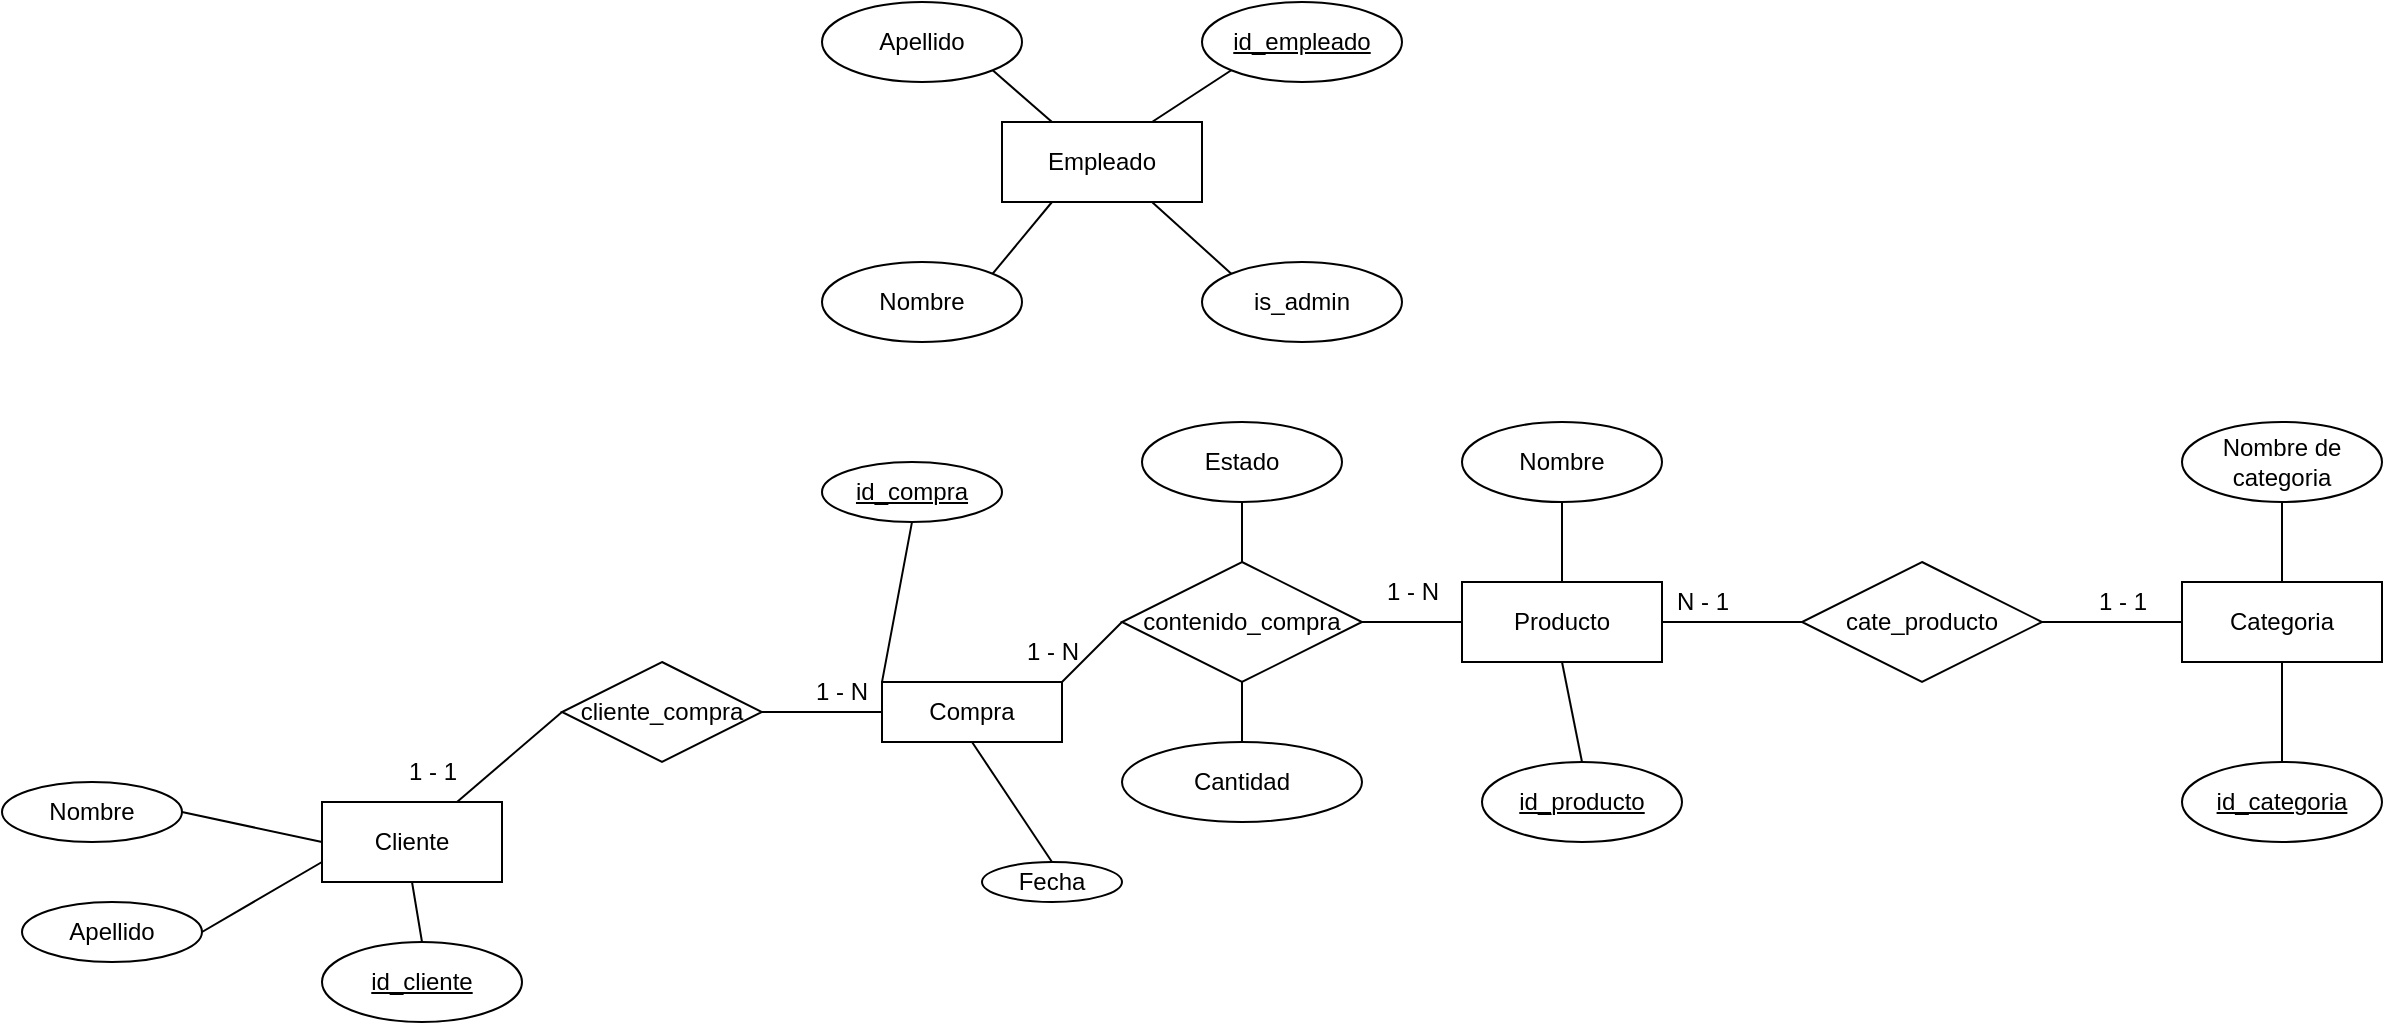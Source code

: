 <mxfile version="21.1.2" type="device">
  <diagram name="Página-1" id="C4zTMiM6Gbo2gEA5EdTQ">
    <mxGraphModel dx="1162" dy="830" grid="1" gridSize="10" guides="1" tooltips="1" connect="1" arrows="1" fold="1" page="1" pageScale="1" pageWidth="1169" pageHeight="1654" math="0" shadow="0">
      <root>
        <mxCell id="0" />
        <mxCell id="1" parent="0" />
        <mxCell id="0wtsUw6vl-TX-VQdv6vr-1" value="Empleado" style="whiteSpace=wrap;html=1;align=center;" parent="1" vertex="1">
          <mxGeometry x="510" y="310" width="100" height="40" as="geometry" />
        </mxCell>
        <mxCell id="0wtsUw6vl-TX-VQdv6vr-2" value="Nombre" style="ellipse;whiteSpace=wrap;html=1;align=center;" parent="1" vertex="1">
          <mxGeometry x="420" y="380" width="100" height="40" as="geometry" />
        </mxCell>
        <mxCell id="0wtsUw6vl-TX-VQdv6vr-3" value="Apellido" style="ellipse;whiteSpace=wrap;html=1;align=center;" parent="1" vertex="1">
          <mxGeometry x="420" y="250" width="100" height="40" as="geometry" />
        </mxCell>
        <mxCell id="0wtsUw6vl-TX-VQdv6vr-4" value="is_admin" style="ellipse;whiteSpace=wrap;html=1;align=center;" parent="1" vertex="1">
          <mxGeometry x="610" y="380" width="100" height="40" as="geometry" />
        </mxCell>
        <mxCell id="0wtsUw6vl-TX-VQdv6vr-6" value="id_empleado" style="ellipse;whiteSpace=wrap;html=1;align=center;fontStyle=4;" parent="1" vertex="1">
          <mxGeometry x="610" y="250" width="100" height="40" as="geometry" />
        </mxCell>
        <mxCell id="0wtsUw6vl-TX-VQdv6vr-7" value="" style="endArrow=none;html=1;rounded=0;exitX=1;exitY=1;exitDx=0;exitDy=0;entryX=0.25;entryY=0;entryDx=0;entryDy=0;" parent="1" source="0wtsUw6vl-TX-VQdv6vr-3" target="0wtsUw6vl-TX-VQdv6vr-1" edge="1">
          <mxGeometry relative="1" as="geometry">
            <mxPoint x="480" y="330" as="sourcePoint" />
            <mxPoint x="640" y="330" as="targetPoint" />
          </mxGeometry>
        </mxCell>
        <mxCell id="0wtsUw6vl-TX-VQdv6vr-8" value="" style="endArrow=none;html=1;rounded=0;exitX=0;exitY=1;exitDx=0;exitDy=0;entryX=0.75;entryY=0;entryDx=0;entryDy=0;" parent="1" source="0wtsUw6vl-TX-VQdv6vr-6" target="0wtsUw6vl-TX-VQdv6vr-1" edge="1">
          <mxGeometry relative="1" as="geometry">
            <mxPoint x="480" y="330" as="sourcePoint" />
            <mxPoint x="640" y="330" as="targetPoint" />
          </mxGeometry>
        </mxCell>
        <mxCell id="0wtsUw6vl-TX-VQdv6vr-9" value="" style="endArrow=none;html=1;rounded=0;exitX=1;exitY=0;exitDx=0;exitDy=0;entryX=0.25;entryY=1;entryDx=0;entryDy=0;" parent="1" source="0wtsUw6vl-TX-VQdv6vr-2" target="0wtsUw6vl-TX-VQdv6vr-1" edge="1">
          <mxGeometry relative="1" as="geometry">
            <mxPoint x="480" y="330" as="sourcePoint" />
            <mxPoint x="640" y="330" as="targetPoint" />
          </mxGeometry>
        </mxCell>
        <mxCell id="0wtsUw6vl-TX-VQdv6vr-10" value="" style="endArrow=none;html=1;rounded=0;exitX=0;exitY=0;exitDx=0;exitDy=0;entryX=0.75;entryY=1;entryDx=0;entryDy=0;" parent="1" source="0wtsUw6vl-TX-VQdv6vr-4" target="0wtsUw6vl-TX-VQdv6vr-1" edge="1">
          <mxGeometry relative="1" as="geometry">
            <mxPoint x="480" y="330" as="sourcePoint" />
            <mxPoint x="640" y="330" as="targetPoint" />
          </mxGeometry>
        </mxCell>
        <mxCell id="0wtsUw6vl-TX-VQdv6vr-12" value="Cliente" style="whiteSpace=wrap;html=1;align=center;" parent="1" vertex="1">
          <mxGeometry x="170" y="650" width="90" height="40" as="geometry" />
        </mxCell>
        <mxCell id="0wtsUw6vl-TX-VQdv6vr-13" value="Nombre" style="ellipse;whiteSpace=wrap;html=1;align=center;" parent="1" vertex="1">
          <mxGeometry x="10" y="640" width="90" height="30" as="geometry" />
        </mxCell>
        <mxCell id="0wtsUw6vl-TX-VQdv6vr-14" value="Apellido" style="ellipse;whiteSpace=wrap;html=1;align=center;" parent="1" vertex="1">
          <mxGeometry x="20" y="700" width="90" height="30" as="geometry" />
        </mxCell>
        <mxCell id="0wtsUw6vl-TX-VQdv6vr-15" value="" style="endArrow=none;html=1;rounded=0;exitX=1;exitY=0.5;exitDx=0;exitDy=0;entryX=0;entryY=0.75;entryDx=0;entryDy=0;" parent="1" source="0wtsUw6vl-TX-VQdv6vr-14" target="0wtsUw6vl-TX-VQdv6vr-12" edge="1">
          <mxGeometry relative="1" as="geometry">
            <mxPoint x="280" y="830" as="sourcePoint" />
            <mxPoint x="440" y="830" as="targetPoint" />
          </mxGeometry>
        </mxCell>
        <mxCell id="0wtsUw6vl-TX-VQdv6vr-16" value="" style="endArrow=none;html=1;rounded=0;exitX=1;exitY=0.5;exitDx=0;exitDy=0;entryX=0;entryY=0.5;entryDx=0;entryDy=0;" parent="1" source="0wtsUw6vl-TX-VQdv6vr-13" target="0wtsUw6vl-TX-VQdv6vr-12" edge="1">
          <mxGeometry relative="1" as="geometry">
            <mxPoint x="280" y="830" as="sourcePoint" />
            <mxPoint x="440" y="830" as="targetPoint" />
          </mxGeometry>
        </mxCell>
        <mxCell id="0wtsUw6vl-TX-VQdv6vr-18" value="id_cliente" style="ellipse;whiteSpace=wrap;html=1;align=center;fontStyle=4;" parent="1" vertex="1">
          <mxGeometry x="170" y="720" width="100" height="40" as="geometry" />
        </mxCell>
        <mxCell id="0wtsUw6vl-TX-VQdv6vr-19" value="" style="endArrow=none;html=1;rounded=0;exitX=0.5;exitY=1;exitDx=0;exitDy=0;entryX=0.5;entryY=0;entryDx=0;entryDy=0;" parent="1" source="0wtsUw6vl-TX-VQdv6vr-12" target="0wtsUw6vl-TX-VQdv6vr-18" edge="1">
          <mxGeometry relative="1" as="geometry">
            <mxPoint x="280" y="830" as="sourcePoint" />
            <mxPoint x="440" y="830" as="targetPoint" />
          </mxGeometry>
        </mxCell>
        <mxCell id="0wtsUw6vl-TX-VQdv6vr-20" value="Compra" style="whiteSpace=wrap;html=1;align=center;" parent="1" vertex="1">
          <mxGeometry x="450" y="590" width="90" height="30" as="geometry" />
        </mxCell>
        <mxCell id="0wtsUw6vl-TX-VQdv6vr-21" value="Fecha" style="ellipse;whiteSpace=wrap;html=1;align=center;" parent="1" vertex="1">
          <mxGeometry x="500" y="680" width="70" height="20" as="geometry" />
        </mxCell>
        <mxCell id="0wtsUw6vl-TX-VQdv6vr-22" value="id_compra" style="ellipse;whiteSpace=wrap;html=1;align=center;fontStyle=4;" parent="1" vertex="1">
          <mxGeometry x="420" y="480" width="90" height="30" as="geometry" />
        </mxCell>
        <mxCell id="0wtsUw6vl-TX-VQdv6vr-24" value="" style="endArrow=none;html=1;rounded=0;exitX=0.5;exitY=1;exitDx=0;exitDy=0;entryX=0.5;entryY=0;entryDx=0;entryDy=0;" parent="1" source="0wtsUw6vl-TX-VQdv6vr-20" target="0wtsUw6vl-TX-VQdv6vr-21" edge="1">
          <mxGeometry relative="1" as="geometry">
            <mxPoint x="430" y="630" as="sourcePoint" />
            <mxPoint x="590" y="630" as="targetPoint" />
          </mxGeometry>
        </mxCell>
        <mxCell id="0wtsUw6vl-TX-VQdv6vr-25" value="" style="endArrow=none;html=1;rounded=0;exitX=0.5;exitY=1;exitDx=0;exitDy=0;entryX=0;entryY=0;entryDx=0;entryDy=0;" parent="1" source="0wtsUw6vl-TX-VQdv6vr-22" target="0wtsUw6vl-TX-VQdv6vr-20" edge="1">
          <mxGeometry relative="1" as="geometry">
            <mxPoint x="430" y="630" as="sourcePoint" />
            <mxPoint x="590" y="630" as="targetPoint" />
          </mxGeometry>
        </mxCell>
        <mxCell id="0wtsUw6vl-TX-VQdv6vr-26" value="cliente_compra" style="shape=rhombus;perimeter=rhombusPerimeter;whiteSpace=wrap;html=1;align=center;" parent="1" vertex="1">
          <mxGeometry x="290" y="580" width="100" height="50" as="geometry" />
        </mxCell>
        <mxCell id="0wtsUw6vl-TX-VQdv6vr-27" value="" style="endArrow=none;html=1;rounded=0;exitX=1;exitY=0.5;exitDx=0;exitDy=0;entryX=0;entryY=0.5;entryDx=0;entryDy=0;" parent="1" source="0wtsUw6vl-TX-VQdv6vr-26" target="0wtsUw6vl-TX-VQdv6vr-20" edge="1">
          <mxGeometry relative="1" as="geometry">
            <mxPoint x="170" y="630" as="sourcePoint" />
            <mxPoint x="330" y="630" as="targetPoint" />
          </mxGeometry>
        </mxCell>
        <mxCell id="0wtsUw6vl-TX-VQdv6vr-28" value="" style="endArrow=none;html=1;rounded=0;exitX=0.75;exitY=0;exitDx=0;exitDy=0;entryX=0;entryY=0.5;entryDx=0;entryDy=0;" parent="1" source="0wtsUw6vl-TX-VQdv6vr-12" target="0wtsUw6vl-TX-VQdv6vr-26" edge="1">
          <mxGeometry relative="1" as="geometry">
            <mxPoint x="170" y="630" as="sourcePoint" />
            <mxPoint x="330" y="630" as="targetPoint" />
          </mxGeometry>
        </mxCell>
        <mxCell id="0wtsUw6vl-TX-VQdv6vr-29" value="1 - 1" style="text;html=1;align=center;verticalAlign=middle;resizable=0;points=[];autosize=1;strokeColor=none;fillColor=none;" parent="1" vertex="1">
          <mxGeometry x="200" y="620" width="50" height="30" as="geometry" />
        </mxCell>
        <mxCell id="0wtsUw6vl-TX-VQdv6vr-30" value="1 - N" style="text;html=1;strokeColor=none;fillColor=none;align=center;verticalAlign=middle;whiteSpace=wrap;rounded=0;" parent="1" vertex="1">
          <mxGeometry x="400" y="580" width="60" height="30" as="geometry" />
        </mxCell>
        <mxCell id="0wtsUw6vl-TX-VQdv6vr-31" value="Producto" style="whiteSpace=wrap;html=1;align=center;" parent="1" vertex="1">
          <mxGeometry x="740" y="540" width="100" height="40" as="geometry" />
        </mxCell>
        <mxCell id="0wtsUw6vl-TX-VQdv6vr-32" value="Nombre" style="ellipse;whiteSpace=wrap;html=1;align=center;" parent="1" vertex="1">
          <mxGeometry x="740" y="460" width="100" height="40" as="geometry" />
        </mxCell>
        <mxCell id="0wtsUw6vl-TX-VQdv6vr-33" value="id_producto" style="ellipse;whiteSpace=wrap;html=1;align=center;fontStyle=4;" parent="1" vertex="1">
          <mxGeometry x="750" y="630" width="100" height="40" as="geometry" />
        </mxCell>
        <mxCell id="0wtsUw6vl-TX-VQdv6vr-34" value="" style="endArrow=none;html=1;rounded=0;exitX=0.5;exitY=1;exitDx=0;exitDy=0;entryX=0.5;entryY=0;entryDx=0;entryDy=0;" parent="1" source="0wtsUw6vl-TX-VQdv6vr-31" target="0wtsUw6vl-TX-VQdv6vr-33" edge="1">
          <mxGeometry relative="1" as="geometry">
            <mxPoint x="610" y="630" as="sourcePoint" />
            <mxPoint x="770" y="630" as="targetPoint" />
          </mxGeometry>
        </mxCell>
        <mxCell id="0wtsUw6vl-TX-VQdv6vr-35" value="" style="endArrow=none;html=1;rounded=0;exitX=0.5;exitY=1;exitDx=0;exitDy=0;entryX=0.5;entryY=0;entryDx=0;entryDy=0;" parent="1" source="0wtsUw6vl-TX-VQdv6vr-32" target="0wtsUw6vl-TX-VQdv6vr-31" edge="1">
          <mxGeometry relative="1" as="geometry">
            <mxPoint x="610" y="630" as="sourcePoint" />
            <mxPoint x="770" y="630" as="targetPoint" />
          </mxGeometry>
        </mxCell>
        <mxCell id="0wtsUw6vl-TX-VQdv6vr-36" value="contenido_compra" style="shape=rhombus;perimeter=rhombusPerimeter;whiteSpace=wrap;html=1;align=center;" parent="1" vertex="1">
          <mxGeometry x="570" y="530" width="120" height="60" as="geometry" />
        </mxCell>
        <mxCell id="0wtsUw6vl-TX-VQdv6vr-37" value="" style="endArrow=none;html=1;rounded=0;exitX=1;exitY=0.5;exitDx=0;exitDy=0;entryX=0;entryY=0.5;entryDx=0;entryDy=0;" parent="1" source="0wtsUw6vl-TX-VQdv6vr-36" target="0wtsUw6vl-TX-VQdv6vr-31" edge="1">
          <mxGeometry relative="1" as="geometry">
            <mxPoint x="610" y="630" as="sourcePoint" />
            <mxPoint x="770" y="630" as="targetPoint" />
          </mxGeometry>
        </mxCell>
        <mxCell id="0wtsUw6vl-TX-VQdv6vr-38" value="" style="endArrow=none;html=1;rounded=0;exitX=1;exitY=0;exitDx=0;exitDy=0;entryX=0;entryY=0.5;entryDx=0;entryDy=0;" parent="1" source="0wtsUw6vl-TX-VQdv6vr-20" target="0wtsUw6vl-TX-VQdv6vr-36" edge="1">
          <mxGeometry relative="1" as="geometry">
            <mxPoint x="610" y="630" as="sourcePoint" />
            <mxPoint x="770" y="630" as="targetPoint" />
          </mxGeometry>
        </mxCell>
        <mxCell id="0wtsUw6vl-TX-VQdv6vr-40" value="1 - N" style="text;html=1;align=center;verticalAlign=middle;resizable=0;points=[];autosize=1;strokeColor=none;fillColor=none;" parent="1" vertex="1">
          <mxGeometry x="510" y="560" width="50" height="30" as="geometry" />
        </mxCell>
        <mxCell id="0wtsUw6vl-TX-VQdv6vr-41" value="1 - N" style="text;html=1;align=center;verticalAlign=middle;resizable=0;points=[];autosize=1;strokeColor=none;fillColor=none;" parent="1" vertex="1">
          <mxGeometry x="690" y="530" width="50" height="30" as="geometry" />
        </mxCell>
        <mxCell id="0wtsUw6vl-TX-VQdv6vr-42" value="Categoria" style="whiteSpace=wrap;html=1;align=center;" parent="1" vertex="1">
          <mxGeometry x="1100" y="540" width="100" height="40" as="geometry" />
        </mxCell>
        <mxCell id="0wtsUw6vl-TX-VQdv6vr-43" value="id_categoria" style="ellipse;whiteSpace=wrap;html=1;align=center;fontStyle=4;" parent="1" vertex="1">
          <mxGeometry x="1100" y="630" width="100" height="40" as="geometry" />
        </mxCell>
        <mxCell id="0wtsUw6vl-TX-VQdv6vr-44" value="" style="endArrow=none;html=1;rounded=0;entryX=0.5;entryY=0;entryDx=0;entryDy=0;exitX=0.5;exitY=1;exitDx=0;exitDy=0;" parent="1" source="0wtsUw6vl-TX-VQdv6vr-42" target="0wtsUw6vl-TX-VQdv6vr-43" edge="1">
          <mxGeometry relative="1" as="geometry">
            <mxPoint x="890" y="590" as="sourcePoint" />
            <mxPoint x="1050" y="590" as="targetPoint" />
          </mxGeometry>
        </mxCell>
        <mxCell id="0wtsUw6vl-TX-VQdv6vr-45" value="Nombre de categoria" style="ellipse;whiteSpace=wrap;html=1;align=center;" parent="1" vertex="1">
          <mxGeometry x="1100" y="460" width="100" height="40" as="geometry" />
        </mxCell>
        <mxCell id="0wtsUw6vl-TX-VQdv6vr-46" value="" style="endArrow=none;html=1;rounded=0;entryX=0.5;entryY=0;entryDx=0;entryDy=0;exitX=0.5;exitY=1;exitDx=0;exitDy=0;" parent="1" source="0wtsUw6vl-TX-VQdv6vr-45" target="0wtsUw6vl-TX-VQdv6vr-42" edge="1">
          <mxGeometry relative="1" as="geometry">
            <mxPoint x="890" y="580" as="sourcePoint" />
            <mxPoint x="1050" y="580" as="targetPoint" />
          </mxGeometry>
        </mxCell>
        <mxCell id="0wtsUw6vl-TX-VQdv6vr-48" value="" style="edgeStyle=orthogonalEdgeStyle;rounded=0;orthogonalLoop=1;jettySize=auto;html=1;endArrow=none;endFill=0;" parent="1" source="0wtsUw6vl-TX-VQdv6vr-47" target="0wtsUw6vl-TX-VQdv6vr-42" edge="1">
          <mxGeometry relative="1" as="geometry" />
        </mxCell>
        <mxCell id="0wtsUw6vl-TX-VQdv6vr-49" value="" style="edgeStyle=orthogonalEdgeStyle;rounded=0;orthogonalLoop=1;jettySize=auto;html=1;endArrow=none;endFill=0;" parent="1" source="0wtsUw6vl-TX-VQdv6vr-47" target="0wtsUw6vl-TX-VQdv6vr-31" edge="1">
          <mxGeometry relative="1" as="geometry" />
        </mxCell>
        <mxCell id="0wtsUw6vl-TX-VQdv6vr-47" value="cate_producto" style="shape=rhombus;perimeter=rhombusPerimeter;whiteSpace=wrap;html=1;align=center;" parent="1" vertex="1">
          <mxGeometry x="910" y="530" width="120" height="60" as="geometry" />
        </mxCell>
        <mxCell id="0wtsUw6vl-TX-VQdv6vr-50" value="N - 1" style="text;html=1;align=center;verticalAlign=middle;resizable=0;points=[];autosize=1;strokeColor=none;fillColor=none;" parent="1" vertex="1">
          <mxGeometry x="835" y="535" width="50" height="30" as="geometry" />
        </mxCell>
        <mxCell id="0wtsUw6vl-TX-VQdv6vr-51" value="1 - 1" style="text;html=1;align=center;verticalAlign=middle;resizable=0;points=[];autosize=1;strokeColor=none;fillColor=none;" parent="1" vertex="1">
          <mxGeometry x="1045" y="535" width="50" height="30" as="geometry" />
        </mxCell>
        <mxCell id="GbL_-U6rp409azi4rHhx-1" value="Cantidad" style="ellipse;whiteSpace=wrap;html=1;align=center;" vertex="1" parent="1">
          <mxGeometry x="570" y="620" width="120" height="40" as="geometry" />
        </mxCell>
        <mxCell id="GbL_-U6rp409azi4rHhx-2" value="Estado" style="ellipse;whiteSpace=wrap;html=1;align=center;" vertex="1" parent="1">
          <mxGeometry x="580" y="460" width="100" height="40" as="geometry" />
        </mxCell>
        <mxCell id="GbL_-U6rp409azi4rHhx-3" value="" style="endArrow=none;html=1;rounded=0;exitX=0.5;exitY=0;exitDx=0;exitDy=0;entryX=0.5;entryY=1;entryDx=0;entryDy=0;" edge="1" parent="1" source="GbL_-U6rp409azi4rHhx-1" target="0wtsUw6vl-TX-VQdv6vr-36">
          <mxGeometry relative="1" as="geometry">
            <mxPoint x="660" y="660" as="sourcePoint" />
            <mxPoint x="820" y="660" as="targetPoint" />
          </mxGeometry>
        </mxCell>
        <mxCell id="GbL_-U6rp409azi4rHhx-4" value="" style="endArrow=none;html=1;rounded=0;exitX=0.5;exitY=1;exitDx=0;exitDy=0;entryX=0.5;entryY=0;entryDx=0;entryDy=0;" edge="1" parent="1" source="GbL_-U6rp409azi4rHhx-2" target="0wtsUw6vl-TX-VQdv6vr-36">
          <mxGeometry relative="1" as="geometry">
            <mxPoint x="660" y="660" as="sourcePoint" />
            <mxPoint x="820" y="660" as="targetPoint" />
          </mxGeometry>
        </mxCell>
      </root>
    </mxGraphModel>
  </diagram>
</mxfile>
